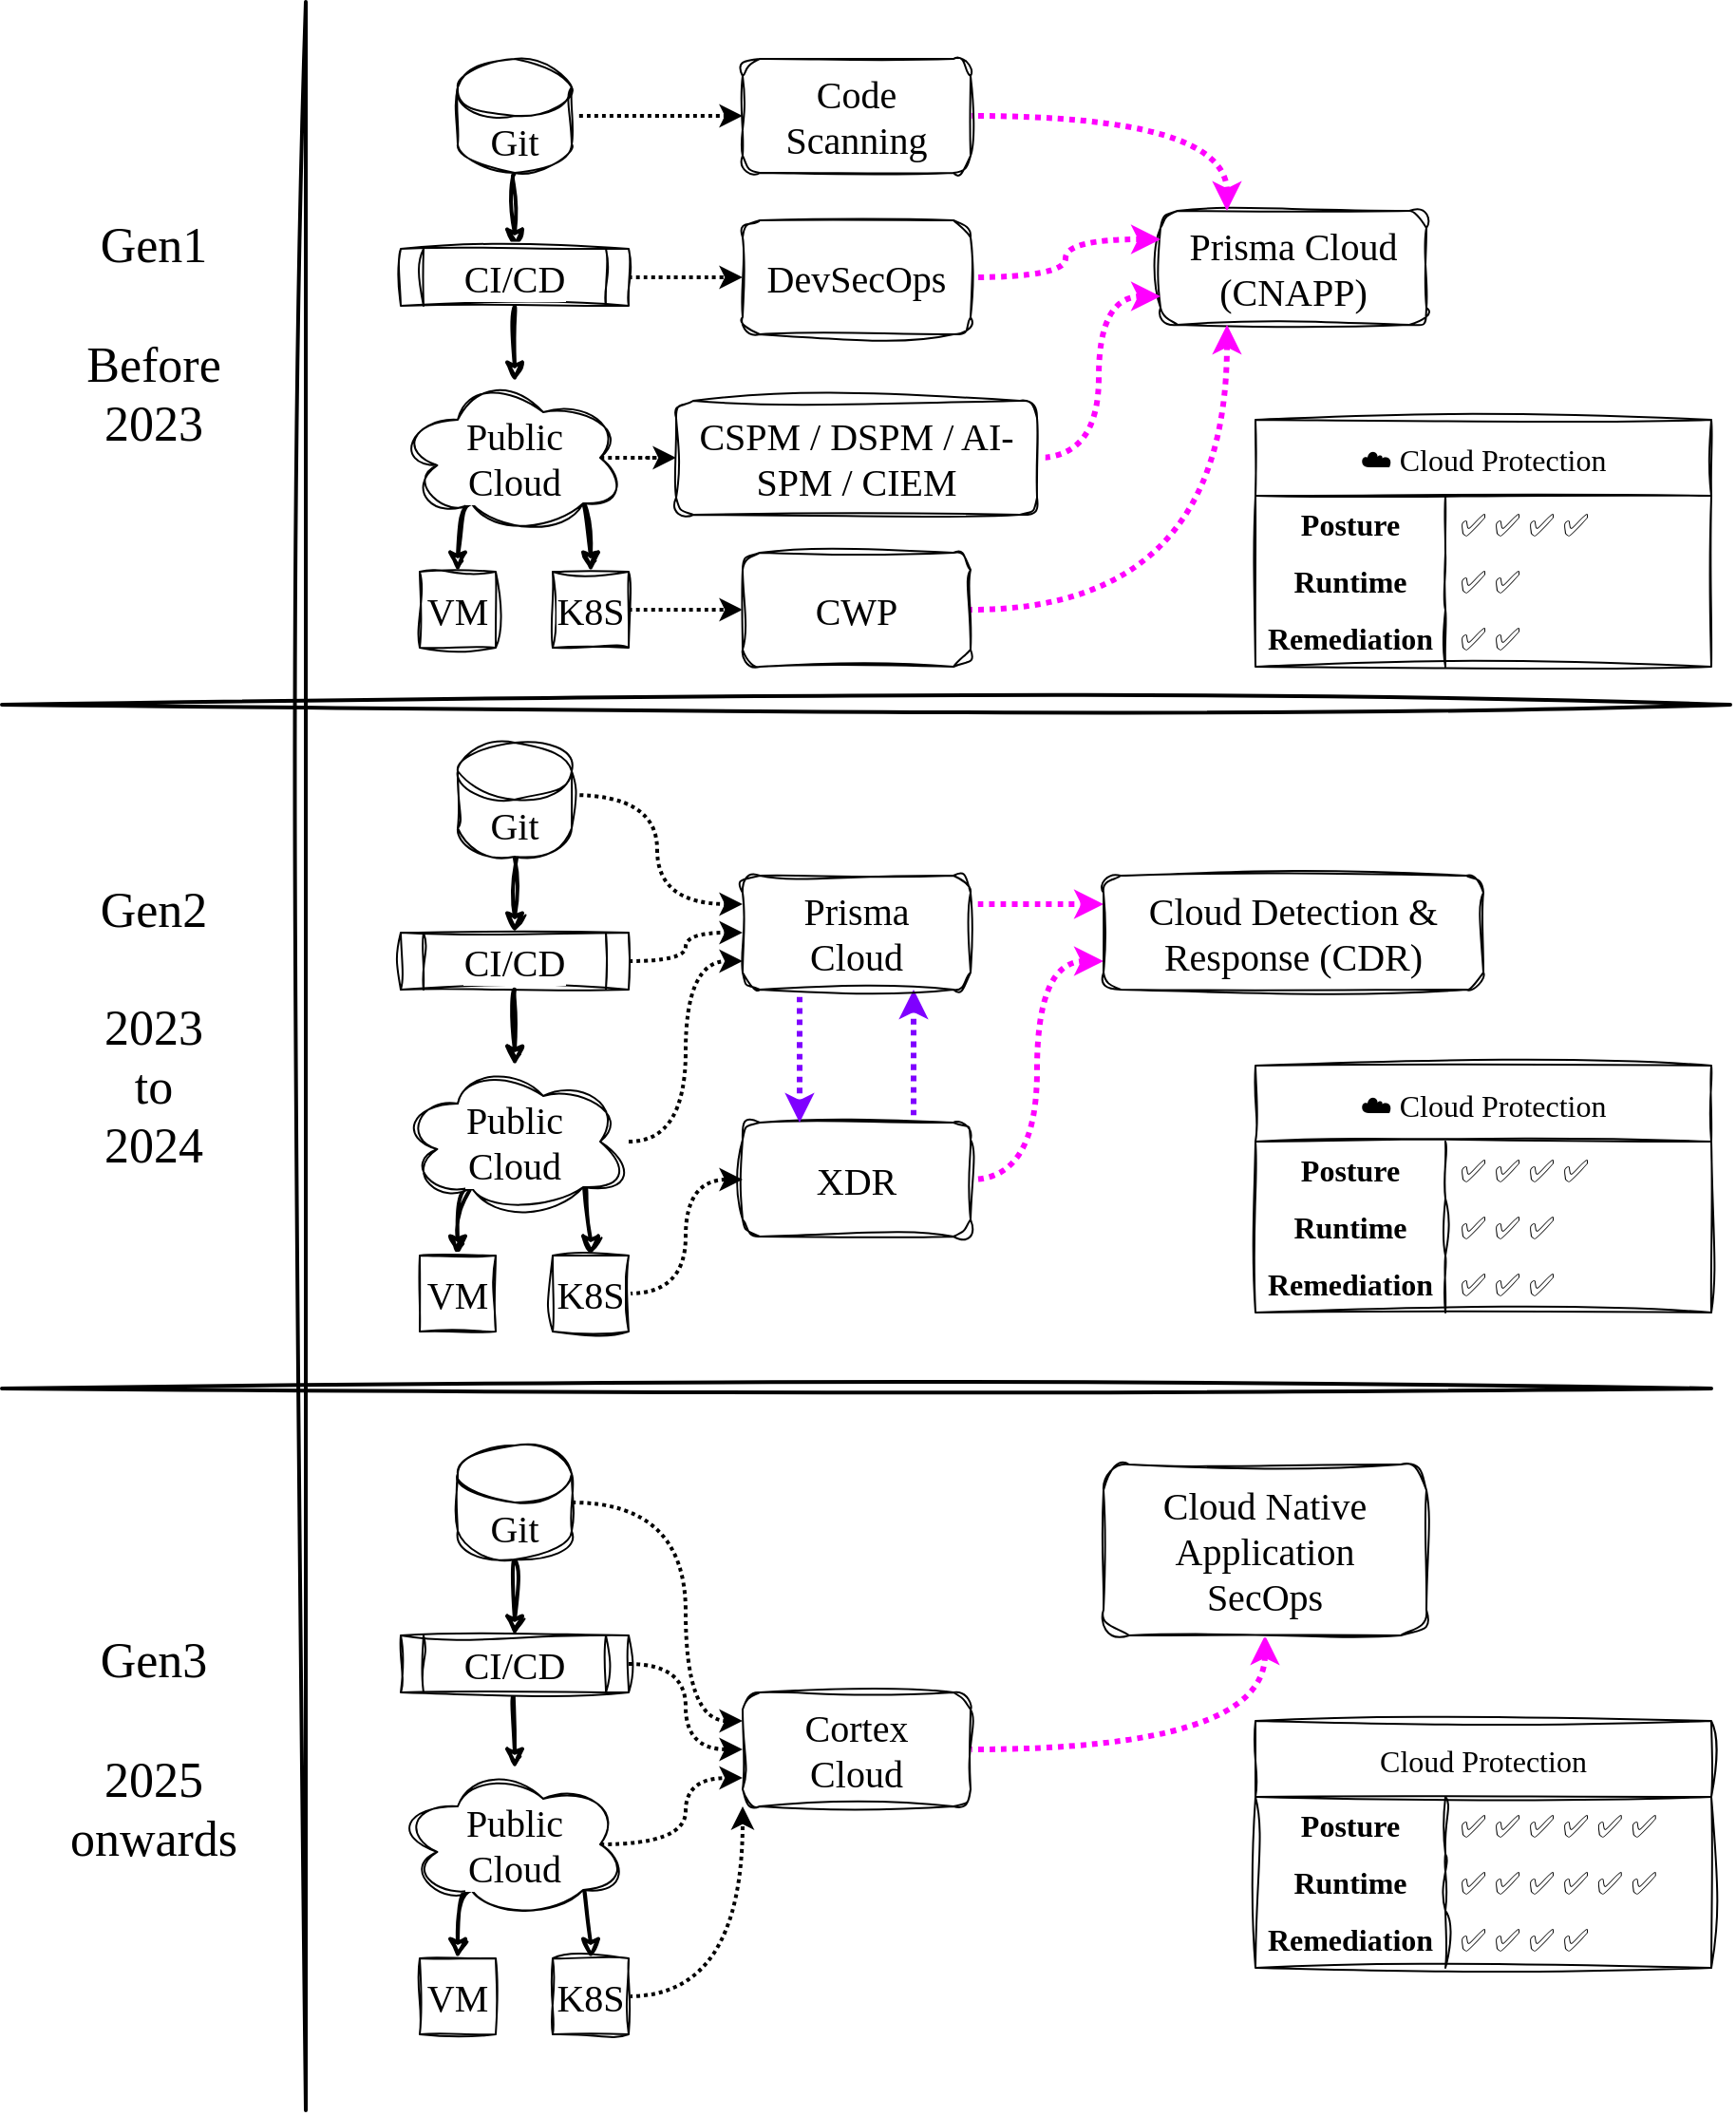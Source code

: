<mxfile version="24.7.8">
  <diagram name="Page-1" id="hKQ_xWSS9rkEwsFxcbfi">
    <mxGraphModel dx="2209" dy="2257" grid="1" gridSize="10" guides="1" tooltips="1" connect="1" arrows="1" fold="1" page="1" pageScale="1" pageWidth="850" pageHeight="1100" math="0" shadow="0">
      <root>
        <mxCell id="0" />
        <mxCell id="1" parent="0" />
        <mxCell id="tZiu1vTFSDgXFxnMsG01-51" style="edgeStyle=orthogonalEdgeStyle;shape=connector;curved=1;rounded=0;orthogonalLoop=1;jettySize=auto;html=1;exitX=0.75;exitY=0;exitDx=0;exitDy=0;entryX=0.75;entryY=1;entryDx=0;entryDy=0;dashed=1;dashPattern=1 1;strokeColor=#7F00FF;strokeWidth=3;align=center;verticalAlign=middle;fontFamily=Helvetica;fontSize=11;fontColor=default;labelBackgroundColor=default;endArrow=classic;endFill=1;flowAnimation=1;" edge="1" parent="1" source="oSQRH1SxLJ_PO6eKseWU-1" target="tZiu1vTFSDgXFxnMsG01-2">
          <mxGeometry relative="1" as="geometry" />
        </mxCell>
        <mxCell id="tZiu1vTFSDgXFxnMsG01-52" style="edgeStyle=orthogonalEdgeStyle;shape=connector;curved=1;rounded=0;orthogonalLoop=1;jettySize=auto;html=1;exitX=1;exitY=0.5;exitDx=0;exitDy=0;entryX=0;entryY=0.75;entryDx=0;entryDy=0;dashed=1;dashPattern=1 1;strokeColor=#FF00FF;strokeWidth=3;align=center;verticalAlign=middle;fontFamily=Helvetica;fontSize=11;fontColor=default;labelBackgroundColor=default;endArrow=classic;endFill=1;flowAnimation=1;" edge="1" parent="1" source="oSQRH1SxLJ_PO6eKseWU-1" target="tZiu1vTFSDgXFxnMsG01-3">
          <mxGeometry relative="1" as="geometry" />
        </mxCell>
        <mxCell id="oSQRH1SxLJ_PO6eKseWU-1" value="XDR" style="rounded=1;whiteSpace=wrap;html=1;sketch=1;curveFitting=1;jiggle=2;fontFamily=Gloria Hallelujah;fontSource=https%3A%2F%2Ffonts.googleapis.com%2Fcss%3Ffamily%3DGloria%2BHallelujah;fontSize=20;" parent="1" vertex="1">
          <mxGeometry x="490" y="450" width="120" height="60" as="geometry" />
        </mxCell>
        <mxCell id="tZiu1vTFSDgXFxnMsG01-1" value="Prisma&amp;nbsp;&lt;span style=&quot;background-color: initial;&quot;&gt;Cloud&lt;/span&gt;&lt;div&gt;&lt;span style=&quot;background-color: initial;&quot;&gt;(CNAPP)&lt;/span&gt;&lt;/div&gt;" style="rounded=1;whiteSpace=wrap;html=1;sketch=1;curveFitting=1;jiggle=2;fontFamily=Gloria Hallelujah;fontSource=https%3A%2F%2Ffonts.googleapis.com%2Fcss%3Ffamily%3DGloria%2BHallelujah;fontSize=20;" vertex="1" parent="1">
          <mxGeometry x="710" y="-30" width="140" height="60" as="geometry" />
        </mxCell>
        <mxCell id="tZiu1vTFSDgXFxnMsG01-15" style="edgeStyle=orthogonalEdgeStyle;shape=connector;curved=1;rounded=0;orthogonalLoop=1;jettySize=auto;html=1;exitX=1;exitY=0.25;exitDx=0;exitDy=0;entryX=0;entryY=0.25;entryDx=0;entryDy=0;dashed=1;dashPattern=1 1;strokeColor=#FF00FF;strokeWidth=3;align=center;verticalAlign=middle;fontFamily=Helvetica;fontSize=11;fontColor=default;labelBackgroundColor=default;endArrow=classic;endFill=1;flowAnimation=1;" edge="1" parent="1" source="tZiu1vTFSDgXFxnMsG01-2" target="tZiu1vTFSDgXFxnMsG01-3">
          <mxGeometry relative="1" as="geometry" />
        </mxCell>
        <mxCell id="tZiu1vTFSDgXFxnMsG01-50" style="edgeStyle=orthogonalEdgeStyle;shape=connector;curved=1;rounded=0;orthogonalLoop=1;jettySize=auto;html=1;exitX=0.25;exitY=1;exitDx=0;exitDy=0;entryX=0.25;entryY=0;entryDx=0;entryDy=0;dashed=1;dashPattern=1 1;strokeColor=#7F00FF;strokeWidth=3;align=center;verticalAlign=middle;fontFamily=Helvetica;fontSize=11;fontColor=default;labelBackgroundColor=default;endArrow=classic;endFill=1;flowAnimation=1;" edge="1" parent="1" source="tZiu1vTFSDgXFxnMsG01-2" target="oSQRH1SxLJ_PO6eKseWU-1">
          <mxGeometry relative="1" as="geometry" />
        </mxCell>
        <mxCell id="tZiu1vTFSDgXFxnMsG01-2" value="Prisma&lt;div&gt;Cloud&lt;/div&gt;" style="rounded=1;whiteSpace=wrap;html=1;sketch=1;curveFitting=1;jiggle=2;fontFamily=Gloria Hallelujah;fontSource=https%3A%2F%2Ffonts.googleapis.com%2Fcss%3Ffamily%3DGloria%2BHallelujah;fontSize=20;" vertex="1" parent="1">
          <mxGeometry x="490" y="320" width="120" height="60" as="geometry" />
        </mxCell>
        <mxCell id="tZiu1vTFSDgXFxnMsG01-3" value="Cloud Detection &amp;amp; Response (CDR)" style="rounded=1;whiteSpace=wrap;html=1;sketch=1;curveFitting=1;jiggle=2;fontFamily=Gloria Hallelujah;fontSource=https%3A%2F%2Ffonts.googleapis.com%2Fcss%3Ffamily%3DGloria%2BHallelujah;fontSize=20;" vertex="1" parent="1">
          <mxGeometry x="680" y="320" width="200" height="60" as="geometry" />
        </mxCell>
        <mxCell id="tZiu1vTFSDgXFxnMsG01-70" style="edgeStyle=orthogonalEdgeStyle;shape=connector;curved=1;rounded=0;orthogonalLoop=1;jettySize=auto;html=1;exitX=1;exitY=0.5;exitDx=0;exitDy=0;dashed=1;dashPattern=1 1;strokeColor=#FF00FF;strokeWidth=3;align=center;verticalAlign=middle;fontFamily=Helvetica;fontSize=11;fontColor=default;labelBackgroundColor=default;endArrow=classic;endFill=1;flowAnimation=1;" edge="1" parent="1" source="tZiu1vTFSDgXFxnMsG01-4" target="tZiu1vTFSDgXFxnMsG01-69">
          <mxGeometry relative="1" as="geometry" />
        </mxCell>
        <mxCell id="tZiu1vTFSDgXFxnMsG01-4" value="Cortex&lt;div&gt;Cloud&lt;/div&gt;" style="rounded=1;whiteSpace=wrap;html=1;sketch=1;curveFitting=1;jiggle=2;fontFamily=Gloria Hallelujah;fontSource=https%3A%2F%2Ffonts.googleapis.com%2Fcss%3Ffamily%3DGloria%2BHallelujah;fontSize=20;" vertex="1" parent="1">
          <mxGeometry x="490" y="750" width="120" height="60" as="geometry" />
        </mxCell>
        <mxCell id="tZiu1vTFSDgXFxnMsG01-5" value="" style="endArrow=none;html=1;rounded=0;sketch=1;curveFitting=1;jiggle=2;strokeWidth=2;" edge="1" parent="1">
          <mxGeometry width="50" height="50" relative="1" as="geometry">
            <mxPoint x="260" y="-140" as="sourcePoint" />
            <mxPoint x="260" y="970" as="targetPoint" />
          </mxGeometry>
        </mxCell>
        <mxCell id="tZiu1vTFSDgXFxnMsG01-7" value="" style="endArrow=none;html=1;rounded=0;sketch=1;curveFitting=1;jiggle=2;strokeWidth=2;" edge="1" parent="1">
          <mxGeometry width="50" height="50" relative="1" as="geometry">
            <mxPoint x="1010" y="230" as="sourcePoint" />
            <mxPoint x="100" y="230" as="targetPoint" />
          </mxGeometry>
        </mxCell>
        <mxCell id="tZiu1vTFSDgXFxnMsG01-8" value="" style="endArrow=none;html=1;rounded=0;sketch=1;curveFitting=1;jiggle=2;strokeWidth=2;" edge="1" parent="1">
          <mxGeometry width="50" height="50" relative="1" as="geometry">
            <mxPoint x="1000" y="590" as="sourcePoint" />
            <mxPoint x="100" y="590" as="targetPoint" />
          </mxGeometry>
        </mxCell>
        <mxCell id="tZiu1vTFSDgXFxnMsG01-13" style="edgeStyle=orthogonalEdgeStyle;shape=connector;rounded=0;orthogonalLoop=1;jettySize=auto;html=1;entryX=0;entryY=0.75;entryDx=0;entryDy=0;strokeColor=default;align=center;verticalAlign=middle;fontFamily=Helvetica;fontSize=11;fontColor=default;labelBackgroundColor=default;endArrow=classic;endFill=1;flowAnimation=1;strokeWidth=2;curved=1;dashed=1;dashPattern=1 1;" edge="1" parent="1" source="tZiu1vTFSDgXFxnMsG01-12" target="tZiu1vTFSDgXFxnMsG01-2">
          <mxGeometry relative="1" as="geometry" />
        </mxCell>
        <mxCell id="tZiu1vTFSDgXFxnMsG01-26" style="edgeStyle=orthogonalEdgeStyle;shape=connector;curved=1;rounded=0;sketch=1;jiggle=2;curveFitting=1;orthogonalLoop=1;jettySize=auto;html=1;exitX=0.31;exitY=0.8;exitDx=0;exitDy=0;exitPerimeter=0;entryX=0.5;entryY=0;entryDx=0;entryDy=0;strokeColor=default;strokeWidth=2;align=center;verticalAlign=middle;fontFamily=Helvetica;fontSize=11;fontColor=default;labelBackgroundColor=default;endArrow=classic;endFill=1;flowAnimation=0;" edge="1" parent="1" source="tZiu1vTFSDgXFxnMsG01-12" target="tZiu1vTFSDgXFxnMsG01-20">
          <mxGeometry relative="1" as="geometry" />
        </mxCell>
        <mxCell id="tZiu1vTFSDgXFxnMsG01-27" style="edgeStyle=orthogonalEdgeStyle;shape=connector;curved=1;rounded=0;sketch=1;jiggle=2;curveFitting=1;orthogonalLoop=1;jettySize=auto;html=1;exitX=0.8;exitY=0.8;exitDx=0;exitDy=0;exitPerimeter=0;entryX=0.5;entryY=0;entryDx=0;entryDy=0;strokeColor=default;strokeWidth=2;align=center;verticalAlign=middle;fontFamily=Helvetica;fontSize=11;fontColor=default;labelBackgroundColor=default;endArrow=classic;endFill=1;flowAnimation=0;" edge="1" parent="1" source="tZiu1vTFSDgXFxnMsG01-12" target="tZiu1vTFSDgXFxnMsG01-21">
          <mxGeometry relative="1" as="geometry" />
        </mxCell>
        <mxCell id="tZiu1vTFSDgXFxnMsG01-12" value="Public&lt;div style=&quot;font-size: 20px;&quot;&gt;Cloud&lt;/div&gt;" style="ellipse;shape=cloud;whiteSpace=wrap;html=1;fontFamily=Gloria Hallelujah;fontSize=20;fontColor=default;labelBackgroundColor=default;sketch=1;curveFitting=1;jiggle=2;fontSource=https%3A%2F%2Ffonts.googleapis.com%2Fcss%3Ffamily%3DGloria%2BHallelujah;" vertex="1" parent="1">
          <mxGeometry x="310" y="420" width="120" height="80" as="geometry" />
        </mxCell>
        <mxCell id="tZiu1vTFSDgXFxnMsG01-16" style="edgeStyle=orthogonalEdgeStyle;shape=connector;curved=1;rounded=0;orthogonalLoop=1;jettySize=auto;html=1;exitX=1;exitY=0;exitDx=0;exitDy=27.5;exitPerimeter=0;entryX=0;entryY=0.25;entryDx=0;entryDy=0;dashed=1;dashPattern=1 1;strokeColor=default;strokeWidth=2;align=center;verticalAlign=middle;fontFamily=Helvetica;fontSize=11;fontColor=default;labelBackgroundColor=default;endArrow=classic;endFill=1;flowAnimation=1;" edge="1" parent="1" source="tZiu1vTFSDgXFxnMsG01-14" target="tZiu1vTFSDgXFxnMsG01-2">
          <mxGeometry relative="1" as="geometry" />
        </mxCell>
        <mxCell id="tZiu1vTFSDgXFxnMsG01-22" style="edgeStyle=orthogonalEdgeStyle;shape=connector;curved=1;rounded=0;orthogonalLoop=1;jettySize=auto;html=1;strokeColor=default;strokeWidth=2;align=center;verticalAlign=middle;fontFamily=Helvetica;fontSize=11;fontColor=default;labelBackgroundColor=default;endArrow=classic;endFill=1;flowAnimation=0;sketch=1;curveFitting=1;jiggle=2;" edge="1" parent="1" source="tZiu1vTFSDgXFxnMsG01-14" target="tZiu1vTFSDgXFxnMsG01-17">
          <mxGeometry relative="1" as="geometry" />
        </mxCell>
        <mxCell id="tZiu1vTFSDgXFxnMsG01-14" value="Git" style="shape=cylinder3;whiteSpace=wrap;html=1;boundedLbl=1;backgroundOutline=1;size=15;fontFamily=Gloria Hallelujah;fontSize=20;fontColor=default;labelBackgroundColor=default;sketch=1;curveFitting=1;jiggle=2;fontSource=https%3A%2F%2Ffonts.googleapis.com%2Fcss%3Ffamily%3DGloria%2BHallelujah;" vertex="1" parent="1">
          <mxGeometry x="340" y="250" width="60" height="60" as="geometry" />
        </mxCell>
        <mxCell id="tZiu1vTFSDgXFxnMsG01-18" style="edgeStyle=orthogonalEdgeStyle;shape=connector;curved=1;rounded=0;orthogonalLoop=1;jettySize=auto;html=1;exitX=1;exitY=0.5;exitDx=0;exitDy=0;entryX=0;entryY=0.5;entryDx=0;entryDy=0;dashed=1;dashPattern=1 1;strokeColor=default;strokeWidth=2;align=center;verticalAlign=middle;fontFamily=Helvetica;fontSize=11;fontColor=default;labelBackgroundColor=default;endArrow=classic;endFill=1;flowAnimation=1;" edge="1" parent="1" source="tZiu1vTFSDgXFxnMsG01-17" target="tZiu1vTFSDgXFxnMsG01-2">
          <mxGeometry relative="1" as="geometry" />
        </mxCell>
        <mxCell id="tZiu1vTFSDgXFxnMsG01-24" style="edgeStyle=orthogonalEdgeStyle;shape=connector;curved=1;rounded=0;sketch=1;jiggle=2;curveFitting=1;orthogonalLoop=1;jettySize=auto;html=1;exitX=0.5;exitY=1;exitDx=0;exitDy=0;strokeColor=default;strokeWidth=2;align=center;verticalAlign=middle;fontFamily=Helvetica;fontSize=11;fontColor=default;labelBackgroundColor=default;endArrow=classic;endFill=1;flowAnimation=0;" edge="1" parent="1" source="tZiu1vTFSDgXFxnMsG01-17" target="tZiu1vTFSDgXFxnMsG01-12">
          <mxGeometry relative="1" as="geometry" />
        </mxCell>
        <mxCell id="tZiu1vTFSDgXFxnMsG01-17" value="CI/CD" style="shape=process;whiteSpace=wrap;html=1;backgroundOutline=1;fontFamily=Gloria Hallelujah;fontSize=20;fontColor=default;labelBackgroundColor=default;sketch=1;curveFitting=1;jiggle=2;fontSource=https%3A%2F%2Ffonts.googleapis.com%2Fcss%3Ffamily%3DGloria%2BHallelujah;" vertex="1" parent="1">
          <mxGeometry x="310" y="350" width="120" height="30" as="geometry" />
        </mxCell>
        <mxCell id="tZiu1vTFSDgXFxnMsG01-20" value="VM" style="whiteSpace=wrap;html=1;aspect=fixed;fontFamily=Gloria Hallelujah;fontSize=20;fontColor=default;labelBackgroundColor=default;sketch=1;curveFitting=1;jiggle=2;fontSource=https%3A%2F%2Ffonts.googleapis.com%2Fcss%3Ffamily%3DGloria%2BHallelujah;" vertex="1" parent="1">
          <mxGeometry x="320" y="520" width="40" height="40" as="geometry" />
        </mxCell>
        <mxCell id="tZiu1vTFSDgXFxnMsG01-41" style="edgeStyle=orthogonalEdgeStyle;shape=connector;curved=1;rounded=0;orthogonalLoop=1;jettySize=auto;html=1;exitX=1;exitY=0.5;exitDx=0;exitDy=0;entryX=0;entryY=0.5;entryDx=0;entryDy=0;dashed=1;dashPattern=1 1;strokeColor=default;strokeWidth=2;align=center;verticalAlign=middle;fontFamily=Helvetica;fontSize=11;fontColor=default;labelBackgroundColor=default;endArrow=classic;endFill=1;flowAnimation=1;" edge="1" parent="1" source="tZiu1vTFSDgXFxnMsG01-21" target="oSQRH1SxLJ_PO6eKseWU-1">
          <mxGeometry relative="1" as="geometry" />
        </mxCell>
        <mxCell id="tZiu1vTFSDgXFxnMsG01-21" value="K8S" style="whiteSpace=wrap;html=1;aspect=fixed;fontFamily=Gloria Hallelujah;fontSize=20;fontColor=default;labelBackgroundColor=default;sketch=1;curveFitting=1;jiggle=2;fontSource=https%3A%2F%2Ffonts.googleapis.com%2Fcss%3Ffamily%3DGloria%2BHallelujah;" vertex="1" parent="1">
          <mxGeometry x="390" y="520" width="40" height="40" as="geometry" />
        </mxCell>
        <mxCell id="tZiu1vTFSDgXFxnMsG01-28" style="edgeStyle=orthogonalEdgeStyle;shape=connector;curved=1;rounded=0;sketch=1;jiggle=2;curveFitting=1;orthogonalLoop=1;jettySize=auto;html=1;exitX=0.31;exitY=0.8;exitDx=0;exitDy=0;exitPerimeter=0;entryX=0.5;entryY=0;entryDx=0;entryDy=0;strokeColor=default;strokeWidth=2;align=center;verticalAlign=middle;fontFamily=Helvetica;fontSize=11;fontColor=default;labelBackgroundColor=default;endArrow=classic;endFill=1;flowAnimation=0;" edge="1" parent="1" source="tZiu1vTFSDgXFxnMsG01-30" target="tZiu1vTFSDgXFxnMsG01-35">
          <mxGeometry relative="1" as="geometry" />
        </mxCell>
        <mxCell id="tZiu1vTFSDgXFxnMsG01-29" style="edgeStyle=orthogonalEdgeStyle;shape=connector;curved=1;rounded=0;sketch=1;jiggle=2;curveFitting=1;orthogonalLoop=1;jettySize=auto;html=1;exitX=0.8;exitY=0.8;exitDx=0;exitDy=0;exitPerimeter=0;entryX=0.5;entryY=0;entryDx=0;entryDy=0;strokeColor=default;strokeWidth=2;align=center;verticalAlign=middle;fontFamily=Helvetica;fontSize=11;fontColor=default;labelBackgroundColor=default;endArrow=classic;endFill=1;flowAnimation=0;" edge="1" parent="1" source="tZiu1vTFSDgXFxnMsG01-30" target="tZiu1vTFSDgXFxnMsG01-36">
          <mxGeometry relative="1" as="geometry" />
        </mxCell>
        <mxCell id="tZiu1vTFSDgXFxnMsG01-43" style="edgeStyle=orthogonalEdgeStyle;shape=connector;curved=1;rounded=0;orthogonalLoop=1;jettySize=auto;html=1;exitX=0.875;exitY=0.5;exitDx=0;exitDy=0;exitPerimeter=0;dashed=1;dashPattern=1 1;strokeColor=default;strokeWidth=2;align=center;verticalAlign=middle;fontFamily=Helvetica;fontSize=11;fontColor=default;labelBackgroundColor=default;endArrow=classic;endFill=1;flowAnimation=1;" edge="1" parent="1" source="tZiu1vTFSDgXFxnMsG01-30" target="tZiu1vTFSDgXFxnMsG01-39">
          <mxGeometry relative="1" as="geometry" />
        </mxCell>
        <mxCell id="tZiu1vTFSDgXFxnMsG01-30" value="Public&lt;div style=&quot;font-size: 20px;&quot;&gt;Cloud&lt;/div&gt;" style="ellipse;shape=cloud;whiteSpace=wrap;html=1;fontFamily=Gloria Hallelujah;fontSize=20;fontColor=default;labelBackgroundColor=default;sketch=1;curveFitting=1;jiggle=2;fontSource=https%3A%2F%2Ffonts.googleapis.com%2Fcss%3Ffamily%3DGloria%2BHallelujah;" vertex="1" parent="1">
          <mxGeometry x="310" y="60" width="120" height="80" as="geometry" />
        </mxCell>
        <mxCell id="tZiu1vTFSDgXFxnMsG01-31" style="edgeStyle=orthogonalEdgeStyle;shape=connector;curved=1;rounded=0;orthogonalLoop=1;jettySize=auto;html=1;strokeColor=default;strokeWidth=2;align=center;verticalAlign=middle;fontFamily=Helvetica;fontSize=11;fontColor=default;labelBackgroundColor=default;endArrow=classic;endFill=1;flowAnimation=0;sketch=1;curveFitting=1;jiggle=2;" edge="1" parent="1" source="tZiu1vTFSDgXFxnMsG01-32" target="tZiu1vTFSDgXFxnMsG01-34">
          <mxGeometry relative="1" as="geometry" />
        </mxCell>
        <mxCell id="tZiu1vTFSDgXFxnMsG01-45" style="edgeStyle=orthogonalEdgeStyle;shape=connector;curved=1;rounded=0;orthogonalLoop=1;jettySize=auto;html=1;entryX=0;entryY=0.5;entryDx=0;entryDy=0;dashed=1;dashPattern=1 1;strokeColor=default;strokeWidth=2;align=center;verticalAlign=middle;fontFamily=Helvetica;fontSize=11;fontColor=default;labelBackgroundColor=default;endArrow=classic;endFill=1;flowAnimation=1;" edge="1" parent="1" source="tZiu1vTFSDgXFxnMsG01-32" target="tZiu1vTFSDgXFxnMsG01-37">
          <mxGeometry relative="1" as="geometry" />
        </mxCell>
        <mxCell id="tZiu1vTFSDgXFxnMsG01-32" value="Git" style="shape=cylinder3;whiteSpace=wrap;html=1;boundedLbl=1;backgroundOutline=1;size=15;fontFamily=Gloria Hallelujah;fontSize=20;fontColor=default;labelBackgroundColor=default;sketch=1;curveFitting=1;jiggle=2;fontSource=https%3A%2F%2Ffonts.googleapis.com%2Fcss%3Ffamily%3DGloria%2BHallelujah;" vertex="1" parent="1">
          <mxGeometry x="340" y="-110" width="60" height="60" as="geometry" />
        </mxCell>
        <mxCell id="tZiu1vTFSDgXFxnMsG01-33" style="edgeStyle=orthogonalEdgeStyle;shape=connector;curved=1;rounded=0;sketch=1;jiggle=2;curveFitting=1;orthogonalLoop=1;jettySize=auto;html=1;exitX=0.5;exitY=1;exitDx=0;exitDy=0;strokeColor=default;strokeWidth=2;align=center;verticalAlign=middle;fontFamily=Helvetica;fontSize=11;fontColor=default;labelBackgroundColor=default;endArrow=classic;endFill=1;flowAnimation=0;" edge="1" parent="1" source="tZiu1vTFSDgXFxnMsG01-34" target="tZiu1vTFSDgXFxnMsG01-30">
          <mxGeometry relative="1" as="geometry" />
        </mxCell>
        <mxCell id="tZiu1vTFSDgXFxnMsG01-44" style="edgeStyle=orthogonalEdgeStyle;shape=connector;curved=1;rounded=0;orthogonalLoop=1;jettySize=auto;html=1;exitX=1;exitY=0.5;exitDx=0;exitDy=0;entryX=0;entryY=0.5;entryDx=0;entryDy=0;dashed=1;dashPattern=1 1;strokeColor=default;strokeWidth=2;align=center;verticalAlign=middle;fontFamily=Helvetica;fontSize=11;fontColor=default;labelBackgroundColor=default;endArrow=classic;endFill=1;flowAnimation=1;" edge="1" parent="1" source="tZiu1vTFSDgXFxnMsG01-34" target="tZiu1vTFSDgXFxnMsG01-38">
          <mxGeometry relative="1" as="geometry" />
        </mxCell>
        <mxCell id="tZiu1vTFSDgXFxnMsG01-34" value="CI/CD" style="shape=process;whiteSpace=wrap;html=1;backgroundOutline=1;fontFamily=Gloria Hallelujah;fontSize=20;fontColor=default;labelBackgroundColor=default;sketch=1;curveFitting=1;jiggle=2;fontSource=https%3A%2F%2Ffonts.googleapis.com%2Fcss%3Ffamily%3DGloria%2BHallelujah;" vertex="1" parent="1">
          <mxGeometry x="310" y="-10" width="120" height="30" as="geometry" />
        </mxCell>
        <mxCell id="tZiu1vTFSDgXFxnMsG01-35" value="VM" style="whiteSpace=wrap;html=1;aspect=fixed;fontFamily=Gloria Hallelujah;fontSize=20;fontColor=default;labelBackgroundColor=default;sketch=1;curveFitting=1;jiggle=2;fontSource=https%3A%2F%2Ffonts.googleapis.com%2Fcss%3Ffamily%3DGloria%2BHallelujah;" vertex="1" parent="1">
          <mxGeometry x="320" y="160" width="40" height="40" as="geometry" />
        </mxCell>
        <mxCell id="tZiu1vTFSDgXFxnMsG01-42" style="edgeStyle=orthogonalEdgeStyle;shape=connector;curved=1;rounded=0;orthogonalLoop=1;jettySize=auto;html=1;exitX=1;exitY=0.5;exitDx=0;exitDy=0;dashed=1;dashPattern=1 1;strokeColor=default;strokeWidth=2;align=center;verticalAlign=middle;fontFamily=Helvetica;fontSize=11;fontColor=default;labelBackgroundColor=default;endArrow=classic;endFill=1;flowAnimation=1;" edge="1" parent="1" source="tZiu1vTFSDgXFxnMsG01-36" target="tZiu1vTFSDgXFxnMsG01-40">
          <mxGeometry relative="1" as="geometry" />
        </mxCell>
        <mxCell id="tZiu1vTFSDgXFxnMsG01-36" value="K8S" style="whiteSpace=wrap;html=1;aspect=fixed;fontFamily=Gloria Hallelujah;fontSize=20;fontColor=default;labelBackgroundColor=default;sketch=1;curveFitting=1;jiggle=2;fontSource=https%3A%2F%2Ffonts.googleapis.com%2Fcss%3Ffamily%3DGloria%2BHallelujah;" vertex="1" parent="1">
          <mxGeometry x="390" y="160" width="40" height="40" as="geometry" />
        </mxCell>
        <mxCell id="tZiu1vTFSDgXFxnMsG01-63" style="edgeStyle=orthogonalEdgeStyle;shape=connector;curved=1;rounded=0;orthogonalLoop=1;jettySize=auto;html=1;exitX=1;exitY=0.5;exitDx=0;exitDy=0;entryX=0.25;entryY=0;entryDx=0;entryDy=0;dashed=1;dashPattern=1 1;strokeColor=#FF00FF;strokeWidth=3;align=center;verticalAlign=middle;fontFamily=Helvetica;fontSize=11;fontColor=default;labelBackgroundColor=default;endArrow=classic;endFill=1;flowAnimation=1;" edge="1" parent="1" source="tZiu1vTFSDgXFxnMsG01-37" target="tZiu1vTFSDgXFxnMsG01-1">
          <mxGeometry relative="1" as="geometry" />
        </mxCell>
        <mxCell id="tZiu1vTFSDgXFxnMsG01-37" value="Code&lt;div&gt;Scanning&lt;/div&gt;" style="rounded=1;whiteSpace=wrap;html=1;sketch=1;curveFitting=1;jiggle=2;fontFamily=Gloria Hallelujah;fontSource=https%3A%2F%2Ffonts.googleapis.com%2Fcss%3Ffamily%3DGloria%2BHallelujah;fontSize=20;" vertex="1" parent="1">
          <mxGeometry x="490" y="-110" width="120" height="60" as="geometry" />
        </mxCell>
        <mxCell id="tZiu1vTFSDgXFxnMsG01-64" style="edgeStyle=orthogonalEdgeStyle;shape=connector;curved=1;rounded=0;orthogonalLoop=1;jettySize=auto;html=1;exitX=1;exitY=0.5;exitDx=0;exitDy=0;entryX=0;entryY=0.25;entryDx=0;entryDy=0;dashed=1;dashPattern=1 1;strokeColor=#FF00FF;strokeWidth=3;align=center;verticalAlign=middle;fontFamily=Helvetica;fontSize=11;fontColor=default;labelBackgroundColor=default;endArrow=classic;endFill=1;flowAnimation=1;" edge="1" parent="1" source="tZiu1vTFSDgXFxnMsG01-38" target="tZiu1vTFSDgXFxnMsG01-1">
          <mxGeometry relative="1" as="geometry" />
        </mxCell>
        <mxCell id="tZiu1vTFSDgXFxnMsG01-38" value="DevSecOps" style="rounded=1;whiteSpace=wrap;html=1;sketch=1;curveFitting=1;jiggle=2;fontFamily=Gloria Hallelujah;fontSource=https%3A%2F%2Ffonts.googleapis.com%2Fcss%3Ffamily%3DGloria%2BHallelujah;fontSize=20;" vertex="1" parent="1">
          <mxGeometry x="490" y="-25" width="120" height="60" as="geometry" />
        </mxCell>
        <mxCell id="tZiu1vTFSDgXFxnMsG01-48" style="edgeStyle=orthogonalEdgeStyle;shape=connector;curved=1;rounded=0;orthogonalLoop=1;jettySize=auto;html=1;exitX=1;exitY=0.5;exitDx=0;exitDy=0;entryX=0;entryY=0.75;entryDx=0;entryDy=0;dashed=1;dashPattern=1 1;strokeColor=#FF00FF;strokeWidth=3;align=center;verticalAlign=middle;fontFamily=Helvetica;fontSize=11;fontColor=default;labelBackgroundColor=default;endArrow=classic;endFill=1;flowAnimation=1;" edge="1" parent="1" source="tZiu1vTFSDgXFxnMsG01-39" target="tZiu1vTFSDgXFxnMsG01-1">
          <mxGeometry relative="1" as="geometry" />
        </mxCell>
        <mxCell id="tZiu1vTFSDgXFxnMsG01-39" value="CSPM / DSPM / AI-SPM / CIEM" style="rounded=1;whiteSpace=wrap;html=1;sketch=1;curveFitting=1;jiggle=2;fontFamily=Gloria Hallelujah;fontSource=https%3A%2F%2Ffonts.googleapis.com%2Fcss%3Ffamily%3DGloria%2BHallelujah;fontSize=20;" vertex="1" parent="1">
          <mxGeometry x="455" y="70" width="190" height="60" as="geometry" />
        </mxCell>
        <mxCell id="tZiu1vTFSDgXFxnMsG01-49" style="edgeStyle=orthogonalEdgeStyle;shape=connector;curved=1;rounded=0;orthogonalLoop=1;jettySize=auto;html=1;entryX=0.25;entryY=1;entryDx=0;entryDy=0;dashed=1;dashPattern=1 1;strokeColor=#FF00FF;strokeWidth=3;align=center;verticalAlign=middle;fontFamily=Helvetica;fontSize=11;fontColor=default;labelBackgroundColor=default;endArrow=classic;endFill=1;flowAnimation=1;" edge="1" parent="1" source="tZiu1vTFSDgXFxnMsG01-40" target="tZiu1vTFSDgXFxnMsG01-1">
          <mxGeometry relative="1" as="geometry" />
        </mxCell>
        <mxCell id="tZiu1vTFSDgXFxnMsG01-40" value="CWP" style="rounded=1;whiteSpace=wrap;html=1;sketch=1;curveFitting=1;jiggle=2;fontFamily=Gloria Hallelujah;fontSource=https%3A%2F%2Ffonts.googleapis.com%2Fcss%3Ffamily%3DGloria%2BHallelujah;fontSize=20;" vertex="1" parent="1">
          <mxGeometry x="490" y="150" width="120" height="60" as="geometry" />
        </mxCell>
        <mxCell id="tZiu1vTFSDgXFxnMsG01-53" style="edgeStyle=orthogonalEdgeStyle;shape=connector;curved=1;rounded=0;sketch=1;jiggle=2;curveFitting=1;orthogonalLoop=1;jettySize=auto;html=1;exitX=0.31;exitY=0.8;exitDx=0;exitDy=0;exitPerimeter=0;entryX=0.5;entryY=0;entryDx=0;entryDy=0;strokeColor=default;strokeWidth=2;align=center;verticalAlign=middle;fontFamily=Helvetica;fontSize=11;fontColor=default;labelBackgroundColor=default;endArrow=classic;endFill=1;flowAnimation=0;" edge="1" parent="1" source="tZiu1vTFSDgXFxnMsG01-55" target="tZiu1vTFSDgXFxnMsG01-60">
          <mxGeometry relative="1" as="geometry" />
        </mxCell>
        <mxCell id="tZiu1vTFSDgXFxnMsG01-54" style="edgeStyle=orthogonalEdgeStyle;shape=connector;curved=1;rounded=0;sketch=1;jiggle=2;curveFitting=1;orthogonalLoop=1;jettySize=auto;html=1;exitX=0.8;exitY=0.8;exitDx=0;exitDy=0;exitPerimeter=0;entryX=0.5;entryY=0;entryDx=0;entryDy=0;strokeColor=default;strokeWidth=2;align=center;verticalAlign=middle;fontFamily=Helvetica;fontSize=11;fontColor=default;labelBackgroundColor=default;endArrow=classic;endFill=1;flowAnimation=0;" edge="1" parent="1" source="tZiu1vTFSDgXFxnMsG01-55" target="tZiu1vTFSDgXFxnMsG01-61">
          <mxGeometry relative="1" as="geometry" />
        </mxCell>
        <mxCell id="tZiu1vTFSDgXFxnMsG01-67" style="edgeStyle=orthogonalEdgeStyle;shape=connector;curved=1;rounded=0;orthogonalLoop=1;jettySize=auto;html=1;exitX=0.875;exitY=0.5;exitDx=0;exitDy=0;exitPerimeter=0;entryX=0;entryY=0.75;entryDx=0;entryDy=0;dashed=1;dashPattern=1 1;strokeColor=default;strokeWidth=2;align=center;verticalAlign=middle;fontFamily=Helvetica;fontSize=11;fontColor=default;labelBackgroundColor=default;endArrow=classic;endFill=1;flowAnimation=1;" edge="1" parent="1" source="tZiu1vTFSDgXFxnMsG01-55" target="tZiu1vTFSDgXFxnMsG01-4">
          <mxGeometry relative="1" as="geometry" />
        </mxCell>
        <mxCell id="tZiu1vTFSDgXFxnMsG01-55" value="Public&lt;div style=&quot;font-size: 20px;&quot;&gt;Cloud&lt;/div&gt;" style="ellipse;shape=cloud;whiteSpace=wrap;html=1;fontFamily=Gloria Hallelujah;fontSize=20;fontColor=default;labelBackgroundColor=default;sketch=1;curveFitting=1;jiggle=2;fontSource=https%3A%2F%2Ffonts.googleapis.com%2Fcss%3Ffamily%3DGloria%2BHallelujah;" vertex="1" parent="1">
          <mxGeometry x="310" y="790" width="120" height="80" as="geometry" />
        </mxCell>
        <mxCell id="tZiu1vTFSDgXFxnMsG01-56" style="edgeStyle=orthogonalEdgeStyle;shape=connector;curved=1;rounded=0;orthogonalLoop=1;jettySize=auto;html=1;strokeColor=default;strokeWidth=2;align=center;verticalAlign=middle;fontFamily=Helvetica;fontSize=11;fontColor=default;labelBackgroundColor=default;endArrow=classic;endFill=1;flowAnimation=0;sketch=1;curveFitting=1;jiggle=2;" edge="1" parent="1" source="tZiu1vTFSDgXFxnMsG01-57" target="tZiu1vTFSDgXFxnMsG01-59">
          <mxGeometry relative="1" as="geometry" />
        </mxCell>
        <mxCell id="tZiu1vTFSDgXFxnMsG01-65" style="edgeStyle=orthogonalEdgeStyle;shape=connector;curved=1;rounded=0;orthogonalLoop=1;jettySize=auto;html=1;exitX=1;exitY=0.5;exitDx=0;exitDy=0;exitPerimeter=0;entryX=0;entryY=0.25;entryDx=0;entryDy=0;dashed=1;dashPattern=1 1;strokeColor=default;strokeWidth=2;align=center;verticalAlign=middle;fontFamily=Helvetica;fontSize=11;fontColor=default;labelBackgroundColor=default;endArrow=classic;endFill=1;flowAnimation=1;" edge="1" parent="1" source="tZiu1vTFSDgXFxnMsG01-57" target="tZiu1vTFSDgXFxnMsG01-4">
          <mxGeometry relative="1" as="geometry">
            <Array as="points">
              <mxPoint x="460" y="650" />
              <mxPoint x="460" y="765" />
            </Array>
          </mxGeometry>
        </mxCell>
        <mxCell id="tZiu1vTFSDgXFxnMsG01-57" value="Git" style="shape=cylinder3;whiteSpace=wrap;html=1;boundedLbl=1;backgroundOutline=1;size=15;fontFamily=Gloria Hallelujah;fontSize=20;fontColor=default;labelBackgroundColor=default;sketch=1;curveFitting=1;jiggle=2;fontSource=https%3A%2F%2Ffonts.googleapis.com%2Fcss%3Ffamily%3DGloria%2BHallelujah;" vertex="1" parent="1">
          <mxGeometry x="340" y="620" width="60" height="60" as="geometry" />
        </mxCell>
        <mxCell id="tZiu1vTFSDgXFxnMsG01-58" style="edgeStyle=orthogonalEdgeStyle;shape=connector;curved=1;rounded=0;sketch=1;jiggle=2;curveFitting=1;orthogonalLoop=1;jettySize=auto;html=1;exitX=0.5;exitY=1;exitDx=0;exitDy=0;strokeColor=default;strokeWidth=2;align=center;verticalAlign=middle;fontFamily=Helvetica;fontSize=11;fontColor=default;labelBackgroundColor=default;endArrow=classic;endFill=1;flowAnimation=0;" edge="1" parent="1" source="tZiu1vTFSDgXFxnMsG01-59" target="tZiu1vTFSDgXFxnMsG01-55">
          <mxGeometry relative="1" as="geometry" />
        </mxCell>
        <mxCell id="tZiu1vTFSDgXFxnMsG01-66" style="edgeStyle=orthogonalEdgeStyle;shape=connector;curved=1;rounded=0;orthogonalLoop=1;jettySize=auto;html=1;exitX=1;exitY=0.5;exitDx=0;exitDy=0;entryX=0;entryY=0.5;entryDx=0;entryDy=0;dashed=1;dashPattern=1 1;strokeColor=default;strokeWidth=2;align=center;verticalAlign=middle;fontFamily=Helvetica;fontSize=11;fontColor=default;labelBackgroundColor=default;endArrow=classic;endFill=1;flowAnimation=1;" edge="1" parent="1" source="tZiu1vTFSDgXFxnMsG01-59" target="tZiu1vTFSDgXFxnMsG01-4">
          <mxGeometry relative="1" as="geometry" />
        </mxCell>
        <mxCell id="tZiu1vTFSDgXFxnMsG01-59" value="CI/CD" style="shape=process;whiteSpace=wrap;html=1;backgroundOutline=1;fontFamily=Gloria Hallelujah;fontSize=20;fontColor=default;labelBackgroundColor=default;sketch=1;curveFitting=1;jiggle=2;fontSource=https%3A%2F%2Ffonts.googleapis.com%2Fcss%3Ffamily%3DGloria%2BHallelujah;" vertex="1" parent="1">
          <mxGeometry x="310" y="720" width="120" height="30" as="geometry" />
        </mxCell>
        <mxCell id="tZiu1vTFSDgXFxnMsG01-60" value="VM" style="whiteSpace=wrap;html=1;aspect=fixed;fontFamily=Gloria Hallelujah;fontSize=20;fontColor=default;labelBackgroundColor=default;sketch=1;curveFitting=1;jiggle=2;fontSource=https%3A%2F%2Ffonts.googleapis.com%2Fcss%3Ffamily%3DGloria%2BHallelujah;" vertex="1" parent="1">
          <mxGeometry x="320" y="890" width="40" height="40" as="geometry" />
        </mxCell>
        <mxCell id="tZiu1vTFSDgXFxnMsG01-68" style="edgeStyle=orthogonalEdgeStyle;shape=connector;curved=1;rounded=0;orthogonalLoop=1;jettySize=auto;html=1;exitX=1;exitY=0.5;exitDx=0;exitDy=0;entryX=0;entryY=1;entryDx=0;entryDy=0;dashed=1;dashPattern=1 1;strokeColor=default;strokeWidth=2;align=center;verticalAlign=middle;fontFamily=Helvetica;fontSize=11;fontColor=default;labelBackgroundColor=default;endArrow=classic;endFill=1;flowAnimation=1;" edge="1" parent="1" source="tZiu1vTFSDgXFxnMsG01-61" target="tZiu1vTFSDgXFxnMsG01-4">
          <mxGeometry relative="1" as="geometry" />
        </mxCell>
        <mxCell id="tZiu1vTFSDgXFxnMsG01-61" value="K8S" style="whiteSpace=wrap;html=1;aspect=fixed;fontFamily=Gloria Hallelujah;fontSize=20;fontColor=default;labelBackgroundColor=default;sketch=1;curveFitting=1;jiggle=2;fontSource=https%3A%2F%2Ffonts.googleapis.com%2Fcss%3Ffamily%3DGloria%2BHallelujah;" vertex="1" parent="1">
          <mxGeometry x="390" y="890" width="40" height="40" as="geometry" />
        </mxCell>
        <mxCell id="tZiu1vTFSDgXFxnMsG01-69" value="&lt;div&gt;Cloud Native Application&lt;/div&gt;SecOps" style="rounded=1;whiteSpace=wrap;html=1;sketch=1;curveFitting=1;jiggle=2;fontFamily=Gloria Hallelujah;fontSource=https%3A%2F%2Ffonts.googleapis.com%2Fcss%3Ffamily%3DGloria%2BHallelujah;fontSize=20;" vertex="1" parent="1">
          <mxGeometry x="680" y="630" width="170" height="90" as="geometry" />
        </mxCell>
        <mxCell id="tZiu1vTFSDgXFxnMsG01-71" value="Gen1&lt;br style=&quot;font-size: 26px;&quot;&gt;&lt;br style=&quot;font-size: 26px;&quot;&gt;Before&lt;div style=&quot;font-size: 26px;&quot;&gt;2023&lt;/div&gt;" style="text;html=1;align=center;verticalAlign=middle;whiteSpace=wrap;rounded=0;fontFamily=Gloria Hallelujah;fontSize=26;fontColor=default;labelBackgroundColor=default;sketch=1;curveFitting=1;jiggle=2;fontSource=https%3A%2F%2Ffonts.googleapis.com%2Fcss%3Ffamily%3DGloria%2BHallelujah;" vertex="1" parent="1">
          <mxGeometry x="150" y="20" width="60" height="30" as="geometry" />
        </mxCell>
        <mxCell id="tZiu1vTFSDgXFxnMsG01-72" value="Gen2&lt;div style=&quot;font-size: 26px;&quot;&gt;&lt;br style=&quot;font-size: 26px;&quot;&gt;2023&lt;/div&gt;&lt;div style=&quot;font-size: 26px;&quot;&gt;to&lt;/div&gt;&lt;div style=&quot;font-size: 26px;&quot;&gt;2024&lt;/div&gt;" style="text;html=1;align=center;verticalAlign=middle;whiteSpace=wrap;rounded=0;fontFamily=Gloria Hallelujah;fontSize=26;fontColor=default;labelBackgroundColor=default;sketch=1;curveFitting=1;jiggle=2;fontSource=https%3A%2F%2Ffonts.googleapis.com%2Fcss%3Ffamily%3DGloria%2BHallelujah;" vertex="1" parent="1">
          <mxGeometry x="150" y="385" width="60" height="30" as="geometry" />
        </mxCell>
        <mxCell id="tZiu1vTFSDgXFxnMsG01-73" value="Gen3&lt;div style=&quot;font-size: 26px;&quot;&gt;&lt;br style=&quot;font-size: 26px;&quot;&gt;&lt;div style=&quot;font-size: 26px;&quot;&gt;2025&lt;/div&gt;&lt;div style=&quot;font-size: 26px;&quot;&gt;onwards&lt;/div&gt;&lt;/div&gt;" style="text;html=1;align=center;verticalAlign=middle;whiteSpace=wrap;rounded=0;fontFamily=Gloria Hallelujah;fontSize=26;fontColor=default;labelBackgroundColor=default;sketch=1;curveFitting=1;jiggle=2;fontSource=https%3A%2F%2Ffonts.googleapis.com%2Fcss%3Ffamily%3DGloria%2BHallelujah;" vertex="1" parent="1">
          <mxGeometry x="150" y="765" width="60" height="30" as="geometry" />
        </mxCell>
        <mxCell id="tZiu1vTFSDgXFxnMsG01-85" value="☁️ Cloud Protection" style="shape=table;startSize=40;container=1;collapsible=0;childLayout=tableLayout;fixedRows=1;rowLines=0;fontStyle=0;strokeColor=default;fontSize=16;sketch=1;jiggle=2;curveFitting=1;align=center;verticalAlign=middle;fontFamily=Gloria Hallelujah;fontColor=default;labelBackgroundColor=default;fillColor=default;fontSource=https%3A%2F%2Ffonts.googleapis.com%2Fcss%3Ffamily%3DGloria%2BHallelujah;" vertex="1" parent="1">
          <mxGeometry x="760" y="80" width="240" height="130" as="geometry" />
        </mxCell>
        <mxCell id="tZiu1vTFSDgXFxnMsG01-86" value="" style="shape=tableRow;horizontal=0;startSize=0;swimlaneHead=0;swimlaneBody=0;top=0;left=0;bottom=0;right=0;collapsible=0;dropTarget=0;fillColor=none;points=[[0,0.5],[1,0.5]];portConstraint=eastwest;strokeColor=inherit;fontSize=16;sketch=1;jiggle=2;curveFitting=1;align=center;verticalAlign=middle;fontFamily=Helvetica;fontColor=default;labelBackgroundColor=default;" vertex="1" parent="tZiu1vTFSDgXFxnMsG01-85">
          <mxGeometry y="40" width="240" height="30" as="geometry" />
        </mxCell>
        <mxCell id="tZiu1vTFSDgXFxnMsG01-87" value="Posture" style="shape=partialRectangle;html=1;whiteSpace=wrap;connectable=0;fillColor=none;top=0;left=0;bottom=0;right=0;overflow=hidden;pointerEvents=1;strokeColor=inherit;fontSize=16;sketch=1;jiggle=2;curveFitting=1;align=center;verticalAlign=middle;fontFamily=Gloria Hallelujah;fontColor=default;labelBackgroundColor=default;fontSource=https%3A%2F%2Ffonts.googleapis.com%2Fcss%3Ffamily%3DGloria%2BHallelujah;fontStyle=1" vertex="1" parent="tZiu1vTFSDgXFxnMsG01-86">
          <mxGeometry width="100" height="30" as="geometry">
            <mxRectangle width="100" height="30" as="alternateBounds" />
          </mxGeometry>
        </mxCell>
        <mxCell id="tZiu1vTFSDgXFxnMsG01-88" value="✅ ✅&amp;nbsp;✅&amp;nbsp;✅&amp;nbsp;" style="shape=partialRectangle;html=1;whiteSpace=wrap;connectable=0;fillColor=none;top=0;left=0;bottom=0;right=0;align=left;spacingLeft=6;overflow=hidden;strokeColor=inherit;fontSize=16;sketch=1;jiggle=2;curveFitting=1;verticalAlign=middle;fontFamily=Helvetica;fontColor=default;labelBackgroundColor=default;" vertex="1" parent="tZiu1vTFSDgXFxnMsG01-86">
          <mxGeometry x="100" width="140" height="30" as="geometry">
            <mxRectangle width="140" height="30" as="alternateBounds" />
          </mxGeometry>
        </mxCell>
        <mxCell id="tZiu1vTFSDgXFxnMsG01-89" value="" style="shape=tableRow;horizontal=0;startSize=0;swimlaneHead=0;swimlaneBody=0;top=0;left=0;bottom=0;right=0;collapsible=0;dropTarget=0;fillColor=none;points=[[0,0.5],[1,0.5]];portConstraint=eastwest;strokeColor=inherit;fontSize=16;sketch=1;jiggle=2;curveFitting=1;align=center;verticalAlign=middle;fontFamily=Helvetica;fontColor=default;labelBackgroundColor=default;" vertex="1" parent="tZiu1vTFSDgXFxnMsG01-85">
          <mxGeometry y="70" width="240" height="30" as="geometry" />
        </mxCell>
        <mxCell id="tZiu1vTFSDgXFxnMsG01-90" value="Runtime" style="shape=partialRectangle;html=1;whiteSpace=wrap;connectable=0;fillColor=none;top=0;left=0;bottom=0;right=0;overflow=hidden;strokeColor=inherit;fontSize=16;sketch=1;jiggle=2;curveFitting=1;align=center;verticalAlign=middle;fontFamily=Gloria Hallelujah;fontColor=default;labelBackgroundColor=default;fontSource=https%3A%2F%2Ffonts.googleapis.com%2Fcss%3Ffamily%3DGloria%2BHallelujah;fontStyle=1" vertex="1" parent="tZiu1vTFSDgXFxnMsG01-89">
          <mxGeometry width="100" height="30" as="geometry">
            <mxRectangle width="100" height="30" as="alternateBounds" />
          </mxGeometry>
        </mxCell>
        <mxCell id="tZiu1vTFSDgXFxnMsG01-91" value="✅&amp;nbsp;✅" style="shape=partialRectangle;html=1;whiteSpace=wrap;connectable=0;fillColor=none;top=0;left=0;bottom=0;right=0;align=left;spacingLeft=6;overflow=hidden;strokeColor=inherit;fontSize=16;sketch=1;jiggle=2;curveFitting=1;verticalAlign=middle;fontFamily=Helvetica;fontColor=default;labelBackgroundColor=default;" vertex="1" parent="tZiu1vTFSDgXFxnMsG01-89">
          <mxGeometry x="100" width="140" height="30" as="geometry">
            <mxRectangle width="140" height="30" as="alternateBounds" />
          </mxGeometry>
        </mxCell>
        <mxCell id="tZiu1vTFSDgXFxnMsG01-102" style="shape=tableRow;horizontal=0;startSize=0;swimlaneHead=0;swimlaneBody=0;top=0;left=0;bottom=0;right=0;collapsible=0;dropTarget=0;fillColor=none;points=[[0,0.5],[1,0.5]];portConstraint=eastwest;strokeColor=inherit;fontSize=16;sketch=1;jiggle=2;curveFitting=1;align=center;verticalAlign=middle;fontFamily=Helvetica;fontColor=default;labelBackgroundColor=default;" vertex="1" parent="tZiu1vTFSDgXFxnMsG01-85">
          <mxGeometry y="100" width="240" height="30" as="geometry" />
        </mxCell>
        <mxCell id="tZiu1vTFSDgXFxnMsG01-103" value="Remediation" style="shape=partialRectangle;html=1;whiteSpace=wrap;connectable=0;fillColor=none;top=0;left=0;bottom=0;right=0;overflow=hidden;strokeColor=inherit;fontSize=16;sketch=1;jiggle=2;curveFitting=1;align=center;verticalAlign=middle;fontFamily=Gloria Hallelujah;fontColor=default;labelBackgroundColor=default;fontSource=https%3A%2F%2Ffonts.googleapis.com%2Fcss%3Ffamily%3DGloria%2BHallelujah;fontStyle=1" vertex="1" parent="tZiu1vTFSDgXFxnMsG01-102">
          <mxGeometry width="100" height="30" as="geometry">
            <mxRectangle width="100" height="30" as="alternateBounds" />
          </mxGeometry>
        </mxCell>
        <mxCell id="tZiu1vTFSDgXFxnMsG01-104" value="&lt;meta charset=&quot;utf-8&quot;&gt;&lt;span style=&quot;color: rgb(0, 0, 0); font-family: Helvetica; font-size: 16px; font-style: normal; font-variant-ligatures: normal; font-variant-caps: normal; font-weight: 400; letter-spacing: normal; orphans: 2; text-align: left; text-indent: 0px; text-transform: none; widows: 2; word-spacing: 0px; -webkit-text-stroke-width: 0px; white-space: normal; background-color: rgb(255, 255, 255); text-decoration-thickness: initial; text-decoration-style: initial; text-decoration-color: initial; display: inline !important; float: none;&quot;&gt;✅&amp;nbsp;✅&lt;/span&gt;" style="shape=partialRectangle;html=1;whiteSpace=wrap;connectable=0;fillColor=none;top=0;left=0;bottom=0;right=0;align=left;spacingLeft=6;overflow=hidden;strokeColor=inherit;fontSize=16;sketch=1;jiggle=2;curveFitting=1;verticalAlign=middle;fontFamily=Helvetica;fontColor=default;labelBackgroundColor=default;" vertex="1" parent="tZiu1vTFSDgXFxnMsG01-102">
          <mxGeometry x="100" width="140" height="30" as="geometry">
            <mxRectangle width="140" height="30" as="alternateBounds" />
          </mxGeometry>
        </mxCell>
        <mxCell id="tZiu1vTFSDgXFxnMsG01-105" value="☁️ Cloud Protection" style="shape=table;startSize=40;container=1;collapsible=0;childLayout=tableLayout;fixedRows=1;rowLines=0;fontStyle=0;strokeColor=default;fontSize=16;sketch=1;jiggle=2;curveFitting=1;align=center;verticalAlign=middle;fontFamily=Gloria Hallelujah;fontColor=default;labelBackgroundColor=default;fillColor=default;fontSource=https%3A%2F%2Ffonts.googleapis.com%2Fcss%3Ffamily%3DGloria%2BHallelujah;" vertex="1" parent="1">
          <mxGeometry x="760" y="420" width="240" height="130" as="geometry" />
        </mxCell>
        <mxCell id="tZiu1vTFSDgXFxnMsG01-106" value="" style="shape=tableRow;horizontal=0;startSize=0;swimlaneHead=0;swimlaneBody=0;top=0;left=0;bottom=0;right=0;collapsible=0;dropTarget=0;fillColor=none;points=[[0,0.5],[1,0.5]];portConstraint=eastwest;strokeColor=inherit;fontSize=16;sketch=1;jiggle=2;curveFitting=1;align=center;verticalAlign=middle;fontFamily=Helvetica;fontColor=default;labelBackgroundColor=default;" vertex="1" parent="tZiu1vTFSDgXFxnMsG01-105">
          <mxGeometry y="40" width="240" height="30" as="geometry" />
        </mxCell>
        <mxCell id="tZiu1vTFSDgXFxnMsG01-107" value="Posture" style="shape=partialRectangle;html=1;whiteSpace=wrap;connectable=0;fillColor=none;top=0;left=0;bottom=0;right=0;overflow=hidden;pointerEvents=1;strokeColor=inherit;fontSize=16;sketch=1;jiggle=2;curveFitting=1;align=center;verticalAlign=middle;fontFamily=Gloria Hallelujah;fontColor=default;labelBackgroundColor=default;fontSource=https%3A%2F%2Ffonts.googleapis.com%2Fcss%3Ffamily%3DGloria%2BHallelujah;fontStyle=1" vertex="1" parent="tZiu1vTFSDgXFxnMsG01-106">
          <mxGeometry width="100" height="30" as="geometry">
            <mxRectangle width="100" height="30" as="alternateBounds" />
          </mxGeometry>
        </mxCell>
        <mxCell id="tZiu1vTFSDgXFxnMsG01-108" value="✅ ✅&amp;nbsp;✅&amp;nbsp;✅&amp;nbsp;" style="shape=partialRectangle;html=1;whiteSpace=wrap;connectable=0;fillColor=none;top=0;left=0;bottom=0;right=0;align=left;spacingLeft=6;overflow=hidden;strokeColor=inherit;fontSize=16;sketch=1;jiggle=2;curveFitting=1;verticalAlign=middle;fontFamily=Helvetica;fontColor=default;labelBackgroundColor=default;" vertex="1" parent="tZiu1vTFSDgXFxnMsG01-106">
          <mxGeometry x="100" width="140" height="30" as="geometry">
            <mxRectangle width="140" height="30" as="alternateBounds" />
          </mxGeometry>
        </mxCell>
        <mxCell id="tZiu1vTFSDgXFxnMsG01-109" value="" style="shape=tableRow;horizontal=0;startSize=0;swimlaneHead=0;swimlaneBody=0;top=0;left=0;bottom=0;right=0;collapsible=0;dropTarget=0;fillColor=none;points=[[0,0.5],[1,0.5]];portConstraint=eastwest;strokeColor=inherit;fontSize=16;sketch=1;jiggle=2;curveFitting=1;align=center;verticalAlign=middle;fontFamily=Helvetica;fontColor=default;labelBackgroundColor=default;" vertex="1" parent="tZiu1vTFSDgXFxnMsG01-105">
          <mxGeometry y="70" width="240" height="30" as="geometry" />
        </mxCell>
        <mxCell id="tZiu1vTFSDgXFxnMsG01-110" value="Runtime" style="shape=partialRectangle;html=1;whiteSpace=wrap;connectable=0;fillColor=none;top=0;left=0;bottom=0;right=0;overflow=hidden;strokeColor=inherit;fontSize=16;sketch=1;jiggle=2;curveFitting=1;align=center;verticalAlign=middle;fontFamily=Gloria Hallelujah;fontColor=default;labelBackgroundColor=default;fontSource=https%3A%2F%2Ffonts.googleapis.com%2Fcss%3Ffamily%3DGloria%2BHallelujah;fontStyle=1" vertex="1" parent="tZiu1vTFSDgXFxnMsG01-109">
          <mxGeometry width="100" height="30" as="geometry">
            <mxRectangle width="100" height="30" as="alternateBounds" />
          </mxGeometry>
        </mxCell>
        <mxCell id="tZiu1vTFSDgXFxnMsG01-111" value="✅&amp;nbsp;✅ ✅" style="shape=partialRectangle;html=1;whiteSpace=wrap;connectable=0;fillColor=none;top=0;left=0;bottom=0;right=0;align=left;spacingLeft=6;overflow=hidden;strokeColor=inherit;fontSize=16;sketch=1;jiggle=2;curveFitting=1;verticalAlign=middle;fontFamily=Helvetica;fontColor=default;labelBackgroundColor=default;" vertex="1" parent="tZiu1vTFSDgXFxnMsG01-109">
          <mxGeometry x="100" width="140" height="30" as="geometry">
            <mxRectangle width="140" height="30" as="alternateBounds" />
          </mxGeometry>
        </mxCell>
        <mxCell id="tZiu1vTFSDgXFxnMsG01-112" style="shape=tableRow;horizontal=0;startSize=0;swimlaneHead=0;swimlaneBody=0;top=0;left=0;bottom=0;right=0;collapsible=0;dropTarget=0;fillColor=none;points=[[0,0.5],[1,0.5]];portConstraint=eastwest;strokeColor=inherit;fontSize=16;sketch=1;jiggle=2;curveFitting=1;align=center;verticalAlign=middle;fontFamily=Helvetica;fontColor=default;labelBackgroundColor=default;" vertex="1" parent="tZiu1vTFSDgXFxnMsG01-105">
          <mxGeometry y="100" width="240" height="30" as="geometry" />
        </mxCell>
        <mxCell id="tZiu1vTFSDgXFxnMsG01-113" value="Remediation" style="shape=partialRectangle;html=1;whiteSpace=wrap;connectable=0;fillColor=none;top=0;left=0;bottom=0;right=0;overflow=hidden;strokeColor=inherit;fontSize=16;sketch=1;jiggle=2;curveFitting=1;align=center;verticalAlign=middle;fontFamily=Gloria Hallelujah;fontColor=default;labelBackgroundColor=default;fontSource=https%3A%2F%2Ffonts.googleapis.com%2Fcss%3Ffamily%3DGloria%2BHallelujah;fontStyle=1" vertex="1" parent="tZiu1vTFSDgXFxnMsG01-112">
          <mxGeometry width="100" height="30" as="geometry">
            <mxRectangle width="100" height="30" as="alternateBounds" />
          </mxGeometry>
        </mxCell>
        <mxCell id="tZiu1vTFSDgXFxnMsG01-114" value="✅&amp;nbsp;✅ ✅&amp;nbsp;" style="shape=partialRectangle;html=1;whiteSpace=wrap;connectable=0;fillColor=none;top=0;left=0;bottom=0;right=0;align=left;spacingLeft=6;overflow=hidden;strokeColor=inherit;fontSize=16;sketch=1;jiggle=2;curveFitting=1;verticalAlign=middle;fontFamily=Helvetica;fontColor=default;labelBackgroundColor=default;" vertex="1" parent="tZiu1vTFSDgXFxnMsG01-112">
          <mxGeometry x="100" width="140" height="30" as="geometry">
            <mxRectangle width="140" height="30" as="alternateBounds" />
          </mxGeometry>
        </mxCell>
        <mxCell id="tZiu1vTFSDgXFxnMsG01-115" value="Cloud Protection" style="shape=table;startSize=40;container=1;collapsible=0;childLayout=tableLayout;fixedRows=1;rowLines=0;fontStyle=0;strokeColor=default;fontSize=16;sketch=1;jiggle=2;curveFitting=1;align=center;verticalAlign=middle;fontFamily=Gloria Hallelujah;fontColor=default;labelBackgroundColor=default;fillColor=default;fontSource=https%3A%2F%2Ffonts.googleapis.com%2Fcss%3Ffamily%3DGloria%2BHallelujah;" vertex="1" parent="1">
          <mxGeometry x="760" y="765" width="240" height="130" as="geometry" />
        </mxCell>
        <mxCell id="tZiu1vTFSDgXFxnMsG01-116" value="" style="shape=tableRow;horizontal=0;startSize=0;swimlaneHead=0;swimlaneBody=0;top=0;left=0;bottom=0;right=0;collapsible=0;dropTarget=0;fillColor=none;points=[[0,0.5],[1,0.5]];portConstraint=eastwest;strokeColor=inherit;fontSize=16;sketch=1;jiggle=2;curveFitting=1;align=center;verticalAlign=middle;fontFamily=Helvetica;fontColor=default;labelBackgroundColor=default;" vertex="1" parent="tZiu1vTFSDgXFxnMsG01-115">
          <mxGeometry y="40" width="240" height="30" as="geometry" />
        </mxCell>
        <mxCell id="tZiu1vTFSDgXFxnMsG01-117" value="Posture" style="shape=partialRectangle;html=1;whiteSpace=wrap;connectable=0;fillColor=none;top=0;left=0;bottom=0;right=0;overflow=hidden;pointerEvents=1;strokeColor=inherit;fontSize=16;sketch=1;jiggle=2;curveFitting=1;align=center;verticalAlign=middle;fontFamily=Gloria Hallelujah;fontColor=default;labelBackgroundColor=default;fontSource=https%3A%2F%2Ffonts.googleapis.com%2Fcss%3Ffamily%3DGloria%2BHallelujah;fontStyle=1" vertex="1" parent="tZiu1vTFSDgXFxnMsG01-116">
          <mxGeometry width="100" height="30" as="geometry">
            <mxRectangle width="100" height="30" as="alternateBounds" />
          </mxGeometry>
        </mxCell>
        <mxCell id="tZiu1vTFSDgXFxnMsG01-118" value="✅ ✅&amp;nbsp;✅&amp;nbsp;✅ ✅ ✅&amp;nbsp;" style="shape=partialRectangle;html=1;whiteSpace=wrap;connectable=0;fillColor=none;top=0;left=0;bottom=0;right=0;align=left;spacingLeft=6;overflow=hidden;strokeColor=inherit;fontSize=16;sketch=1;jiggle=2;curveFitting=1;verticalAlign=middle;fontFamily=Helvetica;fontColor=default;labelBackgroundColor=default;" vertex="1" parent="tZiu1vTFSDgXFxnMsG01-116">
          <mxGeometry x="100" width="140" height="30" as="geometry">
            <mxRectangle width="140" height="30" as="alternateBounds" />
          </mxGeometry>
        </mxCell>
        <mxCell id="tZiu1vTFSDgXFxnMsG01-119" value="" style="shape=tableRow;horizontal=0;startSize=0;swimlaneHead=0;swimlaneBody=0;top=0;left=0;bottom=0;right=0;collapsible=0;dropTarget=0;fillColor=none;points=[[0,0.5],[1,0.5]];portConstraint=eastwest;strokeColor=inherit;fontSize=16;sketch=1;jiggle=2;curveFitting=1;align=center;verticalAlign=middle;fontFamily=Helvetica;fontColor=default;labelBackgroundColor=default;" vertex="1" parent="tZiu1vTFSDgXFxnMsG01-115">
          <mxGeometry y="70" width="240" height="30" as="geometry" />
        </mxCell>
        <mxCell id="tZiu1vTFSDgXFxnMsG01-120" value="Runtime" style="shape=partialRectangle;html=1;whiteSpace=wrap;connectable=0;fillColor=none;top=0;left=0;bottom=0;right=0;overflow=hidden;strokeColor=inherit;fontSize=16;sketch=1;jiggle=2;curveFitting=1;align=center;verticalAlign=middle;fontFamily=Gloria Hallelujah;fontColor=default;labelBackgroundColor=default;fontSource=https%3A%2F%2Ffonts.googleapis.com%2Fcss%3Ffamily%3DGloria%2BHallelujah;fontStyle=1" vertex="1" parent="tZiu1vTFSDgXFxnMsG01-119">
          <mxGeometry width="100" height="30" as="geometry">
            <mxRectangle width="100" height="30" as="alternateBounds" />
          </mxGeometry>
        </mxCell>
        <mxCell id="tZiu1vTFSDgXFxnMsG01-121" value="✅&amp;nbsp;✅ ✅ ✅ ✅ ✅" style="shape=partialRectangle;html=1;whiteSpace=wrap;connectable=0;fillColor=none;top=0;left=0;bottom=0;right=0;align=left;spacingLeft=6;overflow=hidden;strokeColor=inherit;fontSize=16;sketch=1;jiggle=2;curveFitting=1;verticalAlign=middle;fontFamily=Helvetica;fontColor=default;labelBackgroundColor=default;" vertex="1" parent="tZiu1vTFSDgXFxnMsG01-119">
          <mxGeometry x="100" width="140" height="30" as="geometry">
            <mxRectangle width="140" height="30" as="alternateBounds" />
          </mxGeometry>
        </mxCell>
        <mxCell id="tZiu1vTFSDgXFxnMsG01-122" style="shape=tableRow;horizontal=0;startSize=0;swimlaneHead=0;swimlaneBody=0;top=0;left=0;bottom=0;right=0;collapsible=0;dropTarget=0;fillColor=none;points=[[0,0.5],[1,0.5]];portConstraint=eastwest;strokeColor=inherit;fontSize=16;sketch=1;jiggle=2;curveFitting=1;align=center;verticalAlign=middle;fontFamily=Helvetica;fontColor=default;labelBackgroundColor=default;" vertex="1" parent="tZiu1vTFSDgXFxnMsG01-115">
          <mxGeometry y="100" width="240" height="30" as="geometry" />
        </mxCell>
        <mxCell id="tZiu1vTFSDgXFxnMsG01-123" value="Remediation" style="shape=partialRectangle;html=1;whiteSpace=wrap;connectable=0;fillColor=none;top=0;left=0;bottom=0;right=0;overflow=hidden;strokeColor=inherit;fontSize=16;sketch=1;jiggle=2;curveFitting=1;align=center;verticalAlign=middle;fontFamily=Gloria Hallelujah;fontColor=default;labelBackgroundColor=default;fontSource=https%3A%2F%2Ffonts.googleapis.com%2Fcss%3Ffamily%3DGloria%2BHallelujah;fontStyle=1" vertex="1" parent="tZiu1vTFSDgXFxnMsG01-122">
          <mxGeometry width="100" height="30" as="geometry">
            <mxRectangle width="100" height="30" as="alternateBounds" />
          </mxGeometry>
        </mxCell>
        <mxCell id="tZiu1vTFSDgXFxnMsG01-124" value="✅&amp;nbsp;✅ ✅ ✅&amp;nbsp;" style="shape=partialRectangle;html=1;whiteSpace=wrap;connectable=0;fillColor=none;top=0;left=0;bottom=0;right=0;align=left;spacingLeft=6;overflow=hidden;strokeColor=inherit;fontSize=16;sketch=1;jiggle=2;curveFitting=1;verticalAlign=middle;fontFamily=Helvetica;fontColor=default;labelBackgroundColor=default;" vertex="1" parent="tZiu1vTFSDgXFxnMsG01-122">
          <mxGeometry x="100" width="140" height="30" as="geometry">
            <mxRectangle width="140" height="30" as="alternateBounds" />
          </mxGeometry>
        </mxCell>
      </root>
    </mxGraphModel>
  </diagram>
</mxfile>
